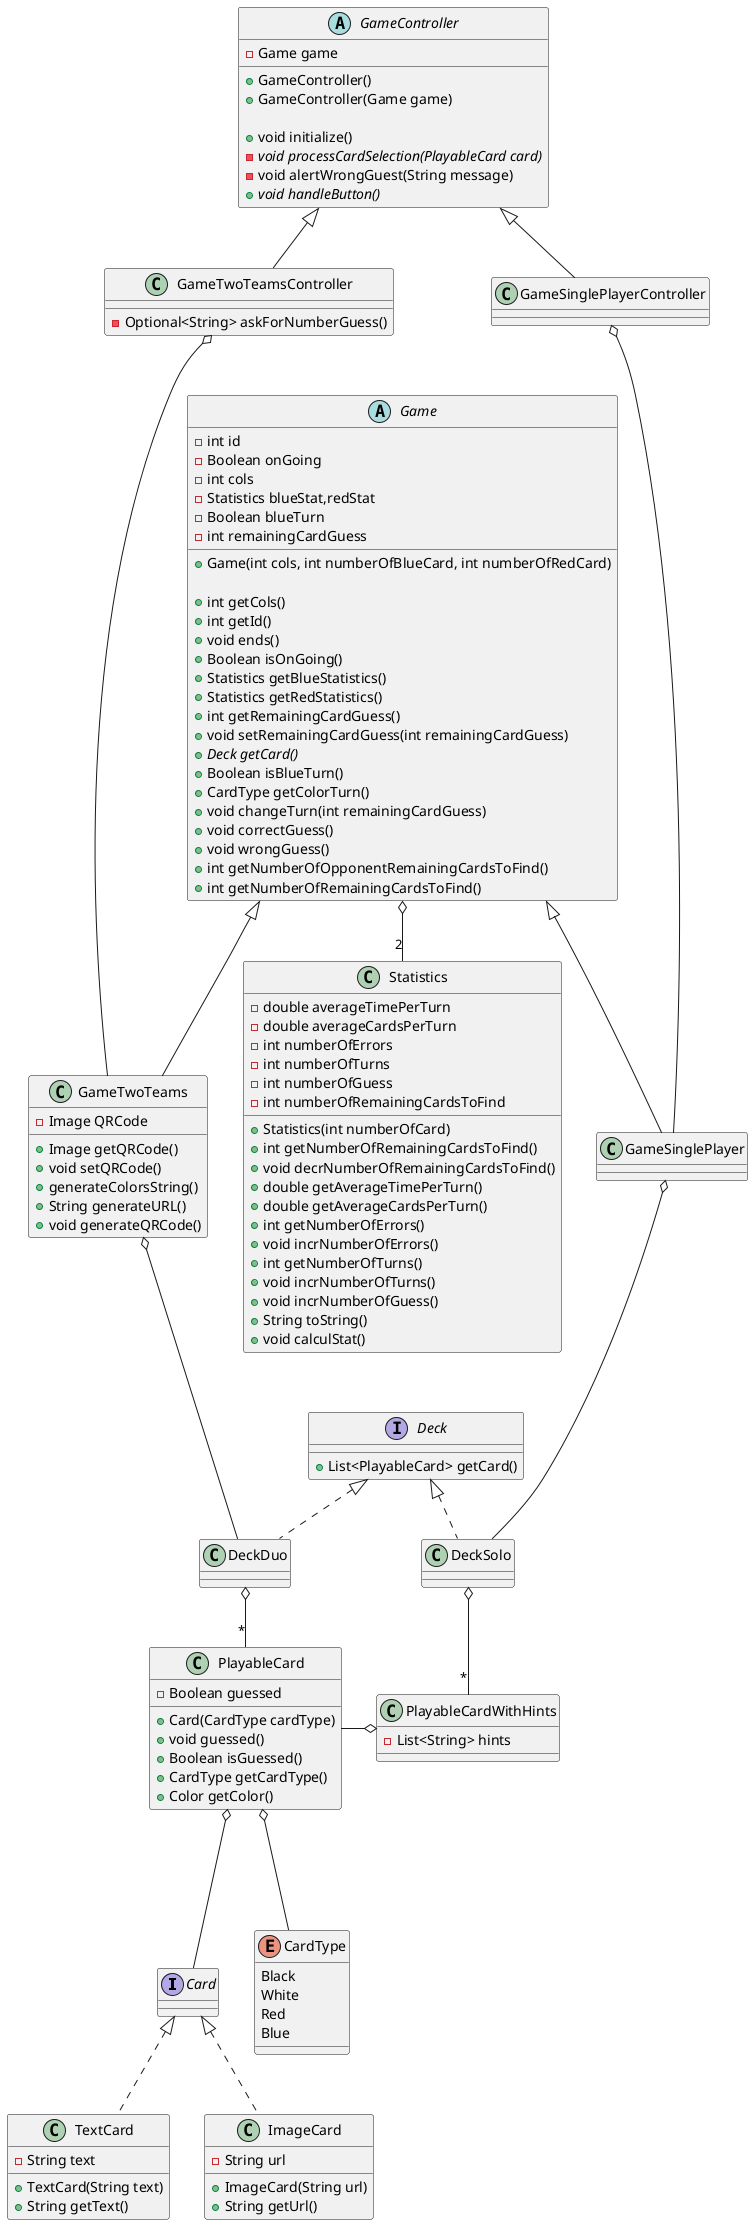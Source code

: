 @startuml classes

interface Card {
    
}

class TextCard implements Card {
    - String text

    + TextCard(String text)
    + String getText()
}

class ImageCard implements Card {
    - String url

    + ImageCard(String url)
    + String getUrl()
}

class PlayableCard {
    - Boolean guessed

    + Card(CardType cardType)
    + void guessed()
    + Boolean isGuessed()
    + CardType getCardType()
    + Color getColor()
}

PlayableCard o--- CardType
PlayableCard o--- Card

enum CardType {
    Black
    White
    Red
    Blue
}

interface Deck {
    + List<PlayableCard> getCard()
}

class DeckDuo implements Deck

class DeckSolo implements Deck

DeckDuo o-- "*" PlayableCard

DeckSolo o-- "*" PlayableCardWithHints

PlayableCard -o PlayableCardWithHints

class PlayableCardWithHints {
    - List<String> hints
}

abstract class GameController {
    - Game game

    + GameController()
    + GameController(Game game)

    + void initialize()
    - {abstract} void processCardSelection(PlayableCard card)
    - void alertWrongGuest(String message)
    + {abstract} void handleButton()
}

class GameSinglePlayerController extends GameController {

}

class GameTwoTeamsController extends GameController {
    - Optional<String> askForNumberGuess()
}

abstract class Game {
    - int id
    - Boolean onGoing
    - int cols
    - Statistics blueStat,redStat
    - Boolean blueTurn
    - int remainingCardGuess
    
    + Game(int cols, int numberOfBlueCard, int numberOfRedCard)

    + int getCols()
    + int getId()
    + void ends()
    + Boolean isOnGoing()
    + Statistics getBlueStatistics()
    + Statistics getRedStatistics()
    + int getRemainingCardGuess()
    + void setRemainingCardGuess(int remainingCardGuess)
    + {abstract} Deck getCard()
    + Boolean isBlueTurn()
    + CardType getColorTurn()
    + void changeTurn(int remainingCardGuess)
    + void correctGuess()
    + void wrongGuess()
    + int getNumberOfOpponentRemainingCardsToFind()
    + int getNumberOfRemainingCardsToFind()

}

class GameTwoTeams extends Game {
    - Image QRCode

    + Image getQRCode()
    + void setQRCode()
    + generateColorsString()
    + String generateURL()
    + void generateQRCode()
}

class GameSinglePlayer extends Game {

}

GameTwoTeamsController o--- GameTwoTeams

GameSinglePlayerController o--- GameSinglePlayer

GameSinglePlayer o--- DeckSolo

GameTwoTeams o--- DeckDuo

Game o-- "2" Statistics

class Statistics {
    - double averageTimePerTurn
    - double averageCardsPerTurn
    - int numberOfErrors
    - int numberOfTurns
    - int numberOfGuess
    - int numberOfRemainingCardsToFind

    + Statistics(int numberOfCard)
    + int getNumberOfRemainingCardsToFind()
    + void decrNumberOfRemainingCardsToFind()
    + double getAverageTimePerTurn()
    + double getAverageCardsPerTurn()
    + int getNumberOfErrors()
    + void incrNumberOfErrors()
    + int getNumberOfTurns()
    + void incrNumberOfTurns()
    + void incrNumberOfGuess()
    + String toString() 
    + void calculStat()

}



@enduml
